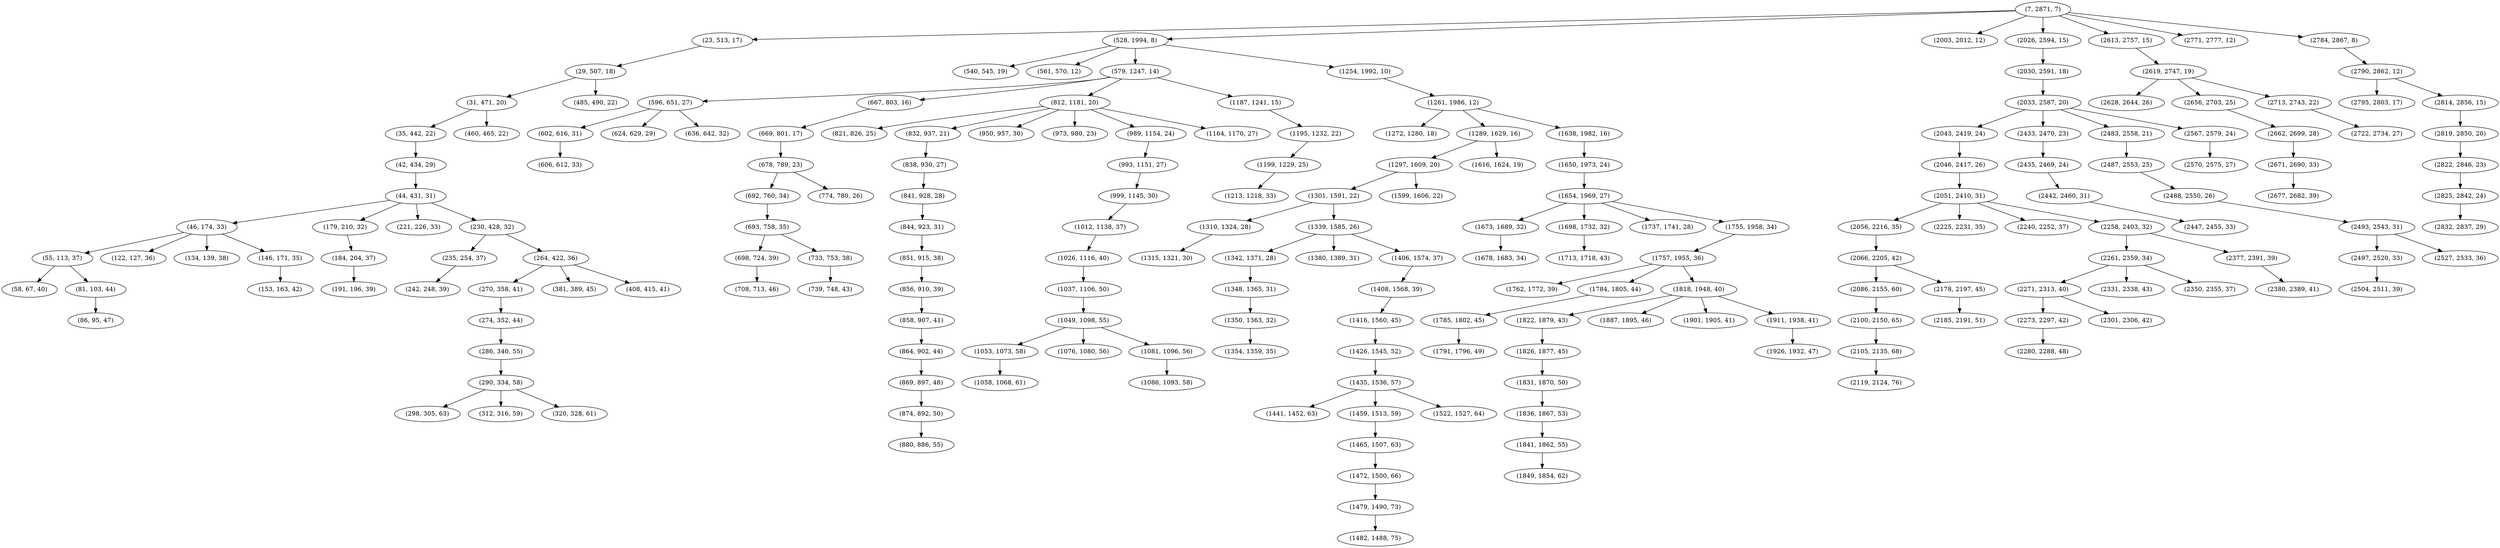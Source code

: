 digraph tree {
    "(7, 2871, 7)";
    "(23, 513, 17)";
    "(29, 507, 18)";
    "(31, 471, 20)";
    "(35, 442, 22)";
    "(42, 434, 29)";
    "(44, 431, 31)";
    "(46, 174, 33)";
    "(55, 113, 37)";
    "(58, 67, 40)";
    "(81, 103, 44)";
    "(86, 95, 47)";
    "(122, 127, 36)";
    "(134, 139, 38)";
    "(146, 171, 35)";
    "(153, 163, 42)";
    "(179, 210, 32)";
    "(184, 204, 37)";
    "(191, 196, 39)";
    "(221, 226, 33)";
    "(230, 428, 32)";
    "(235, 254, 37)";
    "(242, 248, 39)";
    "(264, 422, 36)";
    "(270, 358, 41)";
    "(274, 352, 44)";
    "(286, 340, 55)";
    "(290, 334, 58)";
    "(298, 305, 63)";
    "(312, 316, 59)";
    "(320, 328, 61)";
    "(381, 389, 45)";
    "(408, 415, 41)";
    "(460, 465, 22)";
    "(485, 490, 22)";
    "(528, 1994, 8)";
    "(540, 545, 19)";
    "(561, 570, 12)";
    "(579, 1247, 14)";
    "(596, 651, 27)";
    "(602, 616, 31)";
    "(606, 612, 33)";
    "(624, 629, 29)";
    "(636, 642, 32)";
    "(667, 803, 16)";
    "(669, 801, 17)";
    "(678, 789, 23)";
    "(692, 760, 34)";
    "(693, 758, 35)";
    "(698, 724, 39)";
    "(708, 713, 46)";
    "(733, 753, 38)";
    "(739, 748, 43)";
    "(774, 780, 26)";
    "(812, 1181, 20)";
    "(821, 826, 25)";
    "(832, 937, 21)";
    "(838, 930, 27)";
    "(841, 928, 28)";
    "(844, 923, 31)";
    "(851, 915, 38)";
    "(856, 910, 39)";
    "(858, 907, 41)";
    "(864, 902, 44)";
    "(869, 897, 48)";
    "(874, 892, 50)";
    "(880, 886, 55)";
    "(950, 957, 30)";
    "(973, 980, 23)";
    "(989, 1154, 24)";
    "(993, 1151, 27)";
    "(999, 1145, 30)";
    "(1012, 1138, 37)";
    "(1026, 1116, 40)";
    "(1037, 1106, 50)";
    "(1049, 1098, 55)";
    "(1053, 1073, 58)";
    "(1058, 1068, 61)";
    "(1076, 1080, 56)";
    "(1081, 1096, 56)";
    "(1086, 1093, 58)";
    "(1164, 1170, 27)";
    "(1187, 1241, 15)";
    "(1195, 1232, 22)";
    "(1199, 1229, 25)";
    "(1213, 1218, 33)";
    "(1254, 1992, 10)";
    "(1261, 1986, 12)";
    "(1272, 1280, 18)";
    "(1289, 1629, 16)";
    "(1297, 1609, 20)";
    "(1301, 1591, 22)";
    "(1310, 1324, 28)";
    "(1315, 1321, 30)";
    "(1339, 1585, 26)";
    "(1342, 1371, 28)";
    "(1348, 1365, 31)";
    "(1350, 1363, 32)";
    "(1354, 1359, 35)";
    "(1380, 1389, 31)";
    "(1406, 1574, 37)";
    "(1408, 1568, 39)";
    "(1416, 1560, 45)";
    "(1426, 1545, 52)";
    "(1435, 1536, 57)";
    "(1441, 1452, 63)";
    "(1459, 1513, 59)";
    "(1465, 1507, 63)";
    "(1472, 1500, 66)";
    "(1479, 1490, 73)";
    "(1482, 1488, 75)";
    "(1522, 1527, 64)";
    "(1599, 1606, 22)";
    "(1616, 1624, 19)";
    "(1638, 1982, 16)";
    "(1650, 1973, 24)";
    "(1654, 1969, 27)";
    "(1673, 1689, 32)";
    "(1678, 1683, 34)";
    "(1698, 1732, 32)";
    "(1713, 1718, 43)";
    "(1737, 1741, 28)";
    "(1755, 1958, 34)";
    "(1757, 1955, 36)";
    "(1762, 1772, 39)";
    "(1784, 1805, 44)";
    "(1785, 1802, 45)";
    "(1791, 1796, 49)";
    "(1818, 1948, 40)";
    "(1822, 1879, 43)";
    "(1826, 1877, 45)";
    "(1831, 1870, 50)";
    "(1836, 1867, 53)";
    "(1841, 1862, 55)";
    "(1849, 1854, 62)";
    "(1887, 1895, 46)";
    "(1901, 1905, 41)";
    "(1911, 1938, 41)";
    "(1926, 1932, 47)";
    "(2003, 2012, 12)";
    "(2026, 2594, 15)";
    "(2030, 2591, 18)";
    "(2033, 2587, 20)";
    "(2043, 2419, 24)";
    "(2046, 2417, 26)";
    "(2051, 2410, 31)";
    "(2056, 2216, 35)";
    "(2066, 2205, 42)";
    "(2086, 2155, 60)";
    "(2100, 2150, 65)";
    "(2105, 2135, 68)";
    "(2119, 2124, 76)";
    "(2178, 2197, 45)";
    "(2185, 2191, 51)";
    "(2225, 2231, 35)";
    "(2240, 2252, 37)";
    "(2258, 2403, 32)";
    "(2261, 2359, 34)";
    "(2271, 2313, 40)";
    "(2273, 2297, 42)";
    "(2280, 2288, 48)";
    "(2301, 2306, 42)";
    "(2331, 2338, 43)";
    "(2350, 2355, 37)";
    "(2377, 2391, 39)";
    "(2380, 2389, 41)";
    "(2433, 2470, 23)";
    "(2435, 2469, 24)";
    "(2442, 2460, 31)";
    "(2447, 2455, 33)";
    "(2483, 2558, 21)";
    "(2487, 2553, 25)";
    "(2488, 2550, 26)";
    "(2493, 2543, 31)";
    "(2497, 2520, 33)";
    "(2504, 2511, 39)";
    "(2527, 2533, 36)";
    "(2567, 2579, 24)";
    "(2570, 2575, 27)";
    "(2613, 2757, 15)";
    "(2619, 2747, 19)";
    "(2628, 2644, 26)";
    "(2656, 2703, 25)";
    "(2662, 2699, 28)";
    "(2671, 2690, 33)";
    "(2677, 2682, 39)";
    "(2713, 2743, 22)";
    "(2722, 2734, 27)";
    "(2771, 2777, 12)";
    "(2784, 2867, 8)";
    "(2790, 2862, 12)";
    "(2795, 2803, 17)";
    "(2814, 2856, 15)";
    "(2819, 2850, 20)";
    "(2822, 2846, 23)";
    "(2825, 2842, 24)";
    "(2832, 2837, 29)";
    "(7, 2871, 7)" -> "(23, 513, 17)";
    "(7, 2871, 7)" -> "(528, 1994, 8)";
    "(7, 2871, 7)" -> "(2003, 2012, 12)";
    "(7, 2871, 7)" -> "(2026, 2594, 15)";
    "(7, 2871, 7)" -> "(2613, 2757, 15)";
    "(7, 2871, 7)" -> "(2771, 2777, 12)";
    "(7, 2871, 7)" -> "(2784, 2867, 8)";
    "(23, 513, 17)" -> "(29, 507, 18)";
    "(29, 507, 18)" -> "(31, 471, 20)";
    "(29, 507, 18)" -> "(485, 490, 22)";
    "(31, 471, 20)" -> "(35, 442, 22)";
    "(31, 471, 20)" -> "(460, 465, 22)";
    "(35, 442, 22)" -> "(42, 434, 29)";
    "(42, 434, 29)" -> "(44, 431, 31)";
    "(44, 431, 31)" -> "(46, 174, 33)";
    "(44, 431, 31)" -> "(179, 210, 32)";
    "(44, 431, 31)" -> "(221, 226, 33)";
    "(44, 431, 31)" -> "(230, 428, 32)";
    "(46, 174, 33)" -> "(55, 113, 37)";
    "(46, 174, 33)" -> "(122, 127, 36)";
    "(46, 174, 33)" -> "(134, 139, 38)";
    "(46, 174, 33)" -> "(146, 171, 35)";
    "(55, 113, 37)" -> "(58, 67, 40)";
    "(55, 113, 37)" -> "(81, 103, 44)";
    "(81, 103, 44)" -> "(86, 95, 47)";
    "(146, 171, 35)" -> "(153, 163, 42)";
    "(179, 210, 32)" -> "(184, 204, 37)";
    "(184, 204, 37)" -> "(191, 196, 39)";
    "(230, 428, 32)" -> "(235, 254, 37)";
    "(230, 428, 32)" -> "(264, 422, 36)";
    "(235, 254, 37)" -> "(242, 248, 39)";
    "(264, 422, 36)" -> "(270, 358, 41)";
    "(264, 422, 36)" -> "(381, 389, 45)";
    "(264, 422, 36)" -> "(408, 415, 41)";
    "(270, 358, 41)" -> "(274, 352, 44)";
    "(274, 352, 44)" -> "(286, 340, 55)";
    "(286, 340, 55)" -> "(290, 334, 58)";
    "(290, 334, 58)" -> "(298, 305, 63)";
    "(290, 334, 58)" -> "(312, 316, 59)";
    "(290, 334, 58)" -> "(320, 328, 61)";
    "(528, 1994, 8)" -> "(540, 545, 19)";
    "(528, 1994, 8)" -> "(561, 570, 12)";
    "(528, 1994, 8)" -> "(579, 1247, 14)";
    "(528, 1994, 8)" -> "(1254, 1992, 10)";
    "(579, 1247, 14)" -> "(596, 651, 27)";
    "(579, 1247, 14)" -> "(667, 803, 16)";
    "(579, 1247, 14)" -> "(812, 1181, 20)";
    "(579, 1247, 14)" -> "(1187, 1241, 15)";
    "(596, 651, 27)" -> "(602, 616, 31)";
    "(596, 651, 27)" -> "(624, 629, 29)";
    "(596, 651, 27)" -> "(636, 642, 32)";
    "(602, 616, 31)" -> "(606, 612, 33)";
    "(667, 803, 16)" -> "(669, 801, 17)";
    "(669, 801, 17)" -> "(678, 789, 23)";
    "(678, 789, 23)" -> "(692, 760, 34)";
    "(678, 789, 23)" -> "(774, 780, 26)";
    "(692, 760, 34)" -> "(693, 758, 35)";
    "(693, 758, 35)" -> "(698, 724, 39)";
    "(693, 758, 35)" -> "(733, 753, 38)";
    "(698, 724, 39)" -> "(708, 713, 46)";
    "(733, 753, 38)" -> "(739, 748, 43)";
    "(812, 1181, 20)" -> "(821, 826, 25)";
    "(812, 1181, 20)" -> "(832, 937, 21)";
    "(812, 1181, 20)" -> "(950, 957, 30)";
    "(812, 1181, 20)" -> "(973, 980, 23)";
    "(812, 1181, 20)" -> "(989, 1154, 24)";
    "(812, 1181, 20)" -> "(1164, 1170, 27)";
    "(832, 937, 21)" -> "(838, 930, 27)";
    "(838, 930, 27)" -> "(841, 928, 28)";
    "(841, 928, 28)" -> "(844, 923, 31)";
    "(844, 923, 31)" -> "(851, 915, 38)";
    "(851, 915, 38)" -> "(856, 910, 39)";
    "(856, 910, 39)" -> "(858, 907, 41)";
    "(858, 907, 41)" -> "(864, 902, 44)";
    "(864, 902, 44)" -> "(869, 897, 48)";
    "(869, 897, 48)" -> "(874, 892, 50)";
    "(874, 892, 50)" -> "(880, 886, 55)";
    "(989, 1154, 24)" -> "(993, 1151, 27)";
    "(993, 1151, 27)" -> "(999, 1145, 30)";
    "(999, 1145, 30)" -> "(1012, 1138, 37)";
    "(1012, 1138, 37)" -> "(1026, 1116, 40)";
    "(1026, 1116, 40)" -> "(1037, 1106, 50)";
    "(1037, 1106, 50)" -> "(1049, 1098, 55)";
    "(1049, 1098, 55)" -> "(1053, 1073, 58)";
    "(1049, 1098, 55)" -> "(1076, 1080, 56)";
    "(1049, 1098, 55)" -> "(1081, 1096, 56)";
    "(1053, 1073, 58)" -> "(1058, 1068, 61)";
    "(1081, 1096, 56)" -> "(1086, 1093, 58)";
    "(1187, 1241, 15)" -> "(1195, 1232, 22)";
    "(1195, 1232, 22)" -> "(1199, 1229, 25)";
    "(1199, 1229, 25)" -> "(1213, 1218, 33)";
    "(1254, 1992, 10)" -> "(1261, 1986, 12)";
    "(1261, 1986, 12)" -> "(1272, 1280, 18)";
    "(1261, 1986, 12)" -> "(1289, 1629, 16)";
    "(1261, 1986, 12)" -> "(1638, 1982, 16)";
    "(1289, 1629, 16)" -> "(1297, 1609, 20)";
    "(1289, 1629, 16)" -> "(1616, 1624, 19)";
    "(1297, 1609, 20)" -> "(1301, 1591, 22)";
    "(1297, 1609, 20)" -> "(1599, 1606, 22)";
    "(1301, 1591, 22)" -> "(1310, 1324, 28)";
    "(1301, 1591, 22)" -> "(1339, 1585, 26)";
    "(1310, 1324, 28)" -> "(1315, 1321, 30)";
    "(1339, 1585, 26)" -> "(1342, 1371, 28)";
    "(1339, 1585, 26)" -> "(1380, 1389, 31)";
    "(1339, 1585, 26)" -> "(1406, 1574, 37)";
    "(1342, 1371, 28)" -> "(1348, 1365, 31)";
    "(1348, 1365, 31)" -> "(1350, 1363, 32)";
    "(1350, 1363, 32)" -> "(1354, 1359, 35)";
    "(1406, 1574, 37)" -> "(1408, 1568, 39)";
    "(1408, 1568, 39)" -> "(1416, 1560, 45)";
    "(1416, 1560, 45)" -> "(1426, 1545, 52)";
    "(1426, 1545, 52)" -> "(1435, 1536, 57)";
    "(1435, 1536, 57)" -> "(1441, 1452, 63)";
    "(1435, 1536, 57)" -> "(1459, 1513, 59)";
    "(1435, 1536, 57)" -> "(1522, 1527, 64)";
    "(1459, 1513, 59)" -> "(1465, 1507, 63)";
    "(1465, 1507, 63)" -> "(1472, 1500, 66)";
    "(1472, 1500, 66)" -> "(1479, 1490, 73)";
    "(1479, 1490, 73)" -> "(1482, 1488, 75)";
    "(1638, 1982, 16)" -> "(1650, 1973, 24)";
    "(1650, 1973, 24)" -> "(1654, 1969, 27)";
    "(1654, 1969, 27)" -> "(1673, 1689, 32)";
    "(1654, 1969, 27)" -> "(1698, 1732, 32)";
    "(1654, 1969, 27)" -> "(1737, 1741, 28)";
    "(1654, 1969, 27)" -> "(1755, 1958, 34)";
    "(1673, 1689, 32)" -> "(1678, 1683, 34)";
    "(1698, 1732, 32)" -> "(1713, 1718, 43)";
    "(1755, 1958, 34)" -> "(1757, 1955, 36)";
    "(1757, 1955, 36)" -> "(1762, 1772, 39)";
    "(1757, 1955, 36)" -> "(1784, 1805, 44)";
    "(1757, 1955, 36)" -> "(1818, 1948, 40)";
    "(1784, 1805, 44)" -> "(1785, 1802, 45)";
    "(1785, 1802, 45)" -> "(1791, 1796, 49)";
    "(1818, 1948, 40)" -> "(1822, 1879, 43)";
    "(1818, 1948, 40)" -> "(1887, 1895, 46)";
    "(1818, 1948, 40)" -> "(1901, 1905, 41)";
    "(1818, 1948, 40)" -> "(1911, 1938, 41)";
    "(1822, 1879, 43)" -> "(1826, 1877, 45)";
    "(1826, 1877, 45)" -> "(1831, 1870, 50)";
    "(1831, 1870, 50)" -> "(1836, 1867, 53)";
    "(1836, 1867, 53)" -> "(1841, 1862, 55)";
    "(1841, 1862, 55)" -> "(1849, 1854, 62)";
    "(1911, 1938, 41)" -> "(1926, 1932, 47)";
    "(2026, 2594, 15)" -> "(2030, 2591, 18)";
    "(2030, 2591, 18)" -> "(2033, 2587, 20)";
    "(2033, 2587, 20)" -> "(2043, 2419, 24)";
    "(2033, 2587, 20)" -> "(2433, 2470, 23)";
    "(2033, 2587, 20)" -> "(2483, 2558, 21)";
    "(2033, 2587, 20)" -> "(2567, 2579, 24)";
    "(2043, 2419, 24)" -> "(2046, 2417, 26)";
    "(2046, 2417, 26)" -> "(2051, 2410, 31)";
    "(2051, 2410, 31)" -> "(2056, 2216, 35)";
    "(2051, 2410, 31)" -> "(2225, 2231, 35)";
    "(2051, 2410, 31)" -> "(2240, 2252, 37)";
    "(2051, 2410, 31)" -> "(2258, 2403, 32)";
    "(2056, 2216, 35)" -> "(2066, 2205, 42)";
    "(2066, 2205, 42)" -> "(2086, 2155, 60)";
    "(2066, 2205, 42)" -> "(2178, 2197, 45)";
    "(2086, 2155, 60)" -> "(2100, 2150, 65)";
    "(2100, 2150, 65)" -> "(2105, 2135, 68)";
    "(2105, 2135, 68)" -> "(2119, 2124, 76)";
    "(2178, 2197, 45)" -> "(2185, 2191, 51)";
    "(2258, 2403, 32)" -> "(2261, 2359, 34)";
    "(2258, 2403, 32)" -> "(2377, 2391, 39)";
    "(2261, 2359, 34)" -> "(2271, 2313, 40)";
    "(2261, 2359, 34)" -> "(2331, 2338, 43)";
    "(2261, 2359, 34)" -> "(2350, 2355, 37)";
    "(2271, 2313, 40)" -> "(2273, 2297, 42)";
    "(2271, 2313, 40)" -> "(2301, 2306, 42)";
    "(2273, 2297, 42)" -> "(2280, 2288, 48)";
    "(2377, 2391, 39)" -> "(2380, 2389, 41)";
    "(2433, 2470, 23)" -> "(2435, 2469, 24)";
    "(2435, 2469, 24)" -> "(2442, 2460, 31)";
    "(2442, 2460, 31)" -> "(2447, 2455, 33)";
    "(2483, 2558, 21)" -> "(2487, 2553, 25)";
    "(2487, 2553, 25)" -> "(2488, 2550, 26)";
    "(2488, 2550, 26)" -> "(2493, 2543, 31)";
    "(2493, 2543, 31)" -> "(2497, 2520, 33)";
    "(2493, 2543, 31)" -> "(2527, 2533, 36)";
    "(2497, 2520, 33)" -> "(2504, 2511, 39)";
    "(2567, 2579, 24)" -> "(2570, 2575, 27)";
    "(2613, 2757, 15)" -> "(2619, 2747, 19)";
    "(2619, 2747, 19)" -> "(2628, 2644, 26)";
    "(2619, 2747, 19)" -> "(2656, 2703, 25)";
    "(2619, 2747, 19)" -> "(2713, 2743, 22)";
    "(2656, 2703, 25)" -> "(2662, 2699, 28)";
    "(2662, 2699, 28)" -> "(2671, 2690, 33)";
    "(2671, 2690, 33)" -> "(2677, 2682, 39)";
    "(2713, 2743, 22)" -> "(2722, 2734, 27)";
    "(2784, 2867, 8)" -> "(2790, 2862, 12)";
    "(2790, 2862, 12)" -> "(2795, 2803, 17)";
    "(2790, 2862, 12)" -> "(2814, 2856, 15)";
    "(2814, 2856, 15)" -> "(2819, 2850, 20)";
    "(2819, 2850, 20)" -> "(2822, 2846, 23)";
    "(2822, 2846, 23)" -> "(2825, 2842, 24)";
    "(2825, 2842, 24)" -> "(2832, 2837, 29)";
}
